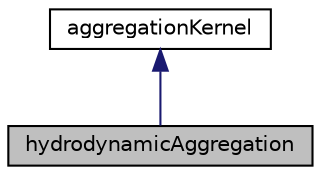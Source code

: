 digraph "hydrodynamicAggregation"
{
  bgcolor="transparent";
  edge [fontname="Helvetica",fontsize="10",labelfontname="Helvetica",labelfontsize="10"];
  node [fontname="Helvetica",fontsize="10",shape=record];
  Node0 [label="hydrodynamicAggregation",height=0.2,width=0.4,color="black", fillcolor="grey75", style="filled", fontcolor="black"];
  Node1 -> Node0 [dir="back",color="midnightblue",fontsize="10",style="solid",fontname="Helvetica"];
  Node1 [label="aggregationKernel",height=0.2,width=0.4,color="black",URL="$a02080.html",tooltip="Abstract class for aggregation kernels. "];
}
